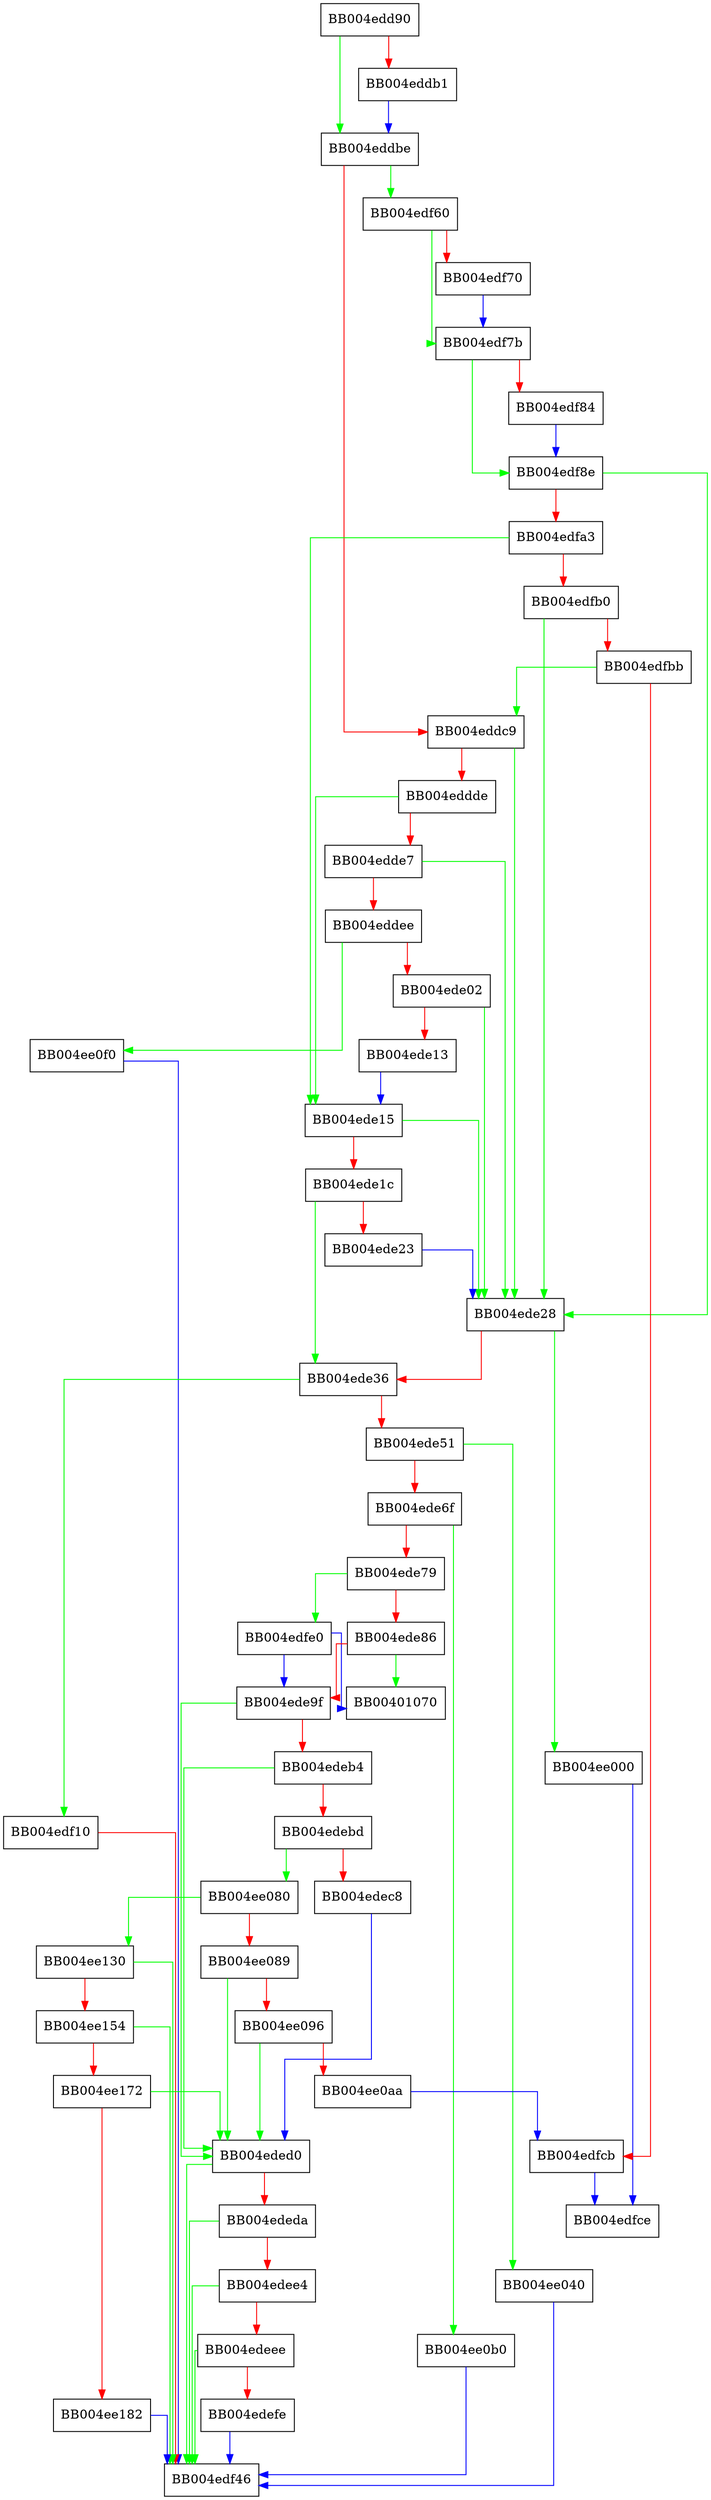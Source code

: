 digraph tls_process_finished {
  node [shape="box"];
  graph [splines=ortho];
  BB004edd90 -> BB004eddbe [color="green"];
  BB004edd90 -> BB004eddb1 [color="red"];
  BB004eddb1 -> BB004eddbe [color="blue"];
  BB004eddbe -> BB004edf60 [color="green"];
  BB004eddbe -> BB004eddc9 [color="red"];
  BB004eddc9 -> BB004ede28 [color="green"];
  BB004eddc9 -> BB004eddde [color="red"];
  BB004eddde -> BB004ede15 [color="green"];
  BB004eddde -> BB004edde7 [color="red"];
  BB004edde7 -> BB004ede28 [color="green"];
  BB004edde7 -> BB004eddee [color="red"];
  BB004eddee -> BB004ee0f0 [color="green"];
  BB004eddee -> BB004ede02 [color="red"];
  BB004ede02 -> BB004ede28 [color="green"];
  BB004ede02 -> BB004ede13 [color="red"];
  BB004ede13 -> BB004ede15 [color="blue"];
  BB004ede15 -> BB004ede28 [color="green"];
  BB004ede15 -> BB004ede1c [color="red"];
  BB004ede1c -> BB004ede36 [color="green"];
  BB004ede1c -> BB004ede23 [color="red"];
  BB004ede23 -> BB004ede28 [color="blue"];
  BB004ede28 -> BB004ee000 [color="green"];
  BB004ede28 -> BB004ede36 [color="red"];
  BB004ede36 -> BB004edf10 [color="green"];
  BB004ede36 -> BB004ede51 [color="red"];
  BB004ede51 -> BB004ee040 [color="green"];
  BB004ede51 -> BB004ede6f [color="red"];
  BB004ede6f -> BB004ee0b0 [color="green"];
  BB004ede6f -> BB004ede79 [color="red"];
  BB004ede79 -> BB004edfe0 [color="green"];
  BB004ede79 -> BB004ede86 [color="red"];
  BB004ede86 -> BB00401070 [color="green"];
  BB004ede86 -> BB004ede9f [color="red"];
  BB004ede9f -> BB004eded0 [color="green"];
  BB004ede9f -> BB004edeb4 [color="red"];
  BB004edeb4 -> BB004eded0 [color="green"];
  BB004edeb4 -> BB004edebd [color="red"];
  BB004edebd -> BB004ee080 [color="green"];
  BB004edebd -> BB004edec8 [color="red"];
  BB004edec8 -> BB004eded0 [color="blue"];
  BB004eded0 -> BB004edf46 [color="green"];
  BB004eded0 -> BB004ededa [color="red"];
  BB004ededa -> BB004edf46 [color="green"];
  BB004ededa -> BB004edee4 [color="red"];
  BB004edee4 -> BB004edf46 [color="green"];
  BB004edee4 -> BB004edeee [color="red"];
  BB004edeee -> BB004edf46 [color="green"];
  BB004edeee -> BB004edefe [color="red"];
  BB004edefe -> BB004edf46 [color="blue"];
  BB004edf10 -> BB004edf46 [color="red"];
  BB004edf60 -> BB004edf7b [color="green"];
  BB004edf60 -> BB004edf70 [color="red"];
  BB004edf70 -> BB004edf7b [color="blue"];
  BB004edf7b -> BB004edf8e [color="green"];
  BB004edf7b -> BB004edf84 [color="red"];
  BB004edf84 -> BB004edf8e [color="blue"];
  BB004edf8e -> BB004ede28 [color="green"];
  BB004edf8e -> BB004edfa3 [color="red"];
  BB004edfa3 -> BB004ede15 [color="green"];
  BB004edfa3 -> BB004edfb0 [color="red"];
  BB004edfb0 -> BB004ede28 [color="green"];
  BB004edfb0 -> BB004edfbb [color="red"];
  BB004edfbb -> BB004eddc9 [color="green"];
  BB004edfbb -> BB004edfcb [color="red"];
  BB004edfcb -> BB004edfce [color="blue"];
  BB004edfe0 -> BB00401070 [color="blue"];
  BB004edfe0 -> BB004ede9f [color="blue"];
  BB004ee000 -> BB004edfce [color="blue"];
  BB004ee040 -> BB004edf46 [color="blue"];
  BB004ee080 -> BB004ee130 [color="green"];
  BB004ee080 -> BB004ee089 [color="red"];
  BB004ee089 -> BB004eded0 [color="green"];
  BB004ee089 -> BB004ee096 [color="red"];
  BB004ee096 -> BB004eded0 [color="green"];
  BB004ee096 -> BB004ee0aa [color="red"];
  BB004ee0aa -> BB004edfcb [color="blue"];
  BB004ee0b0 -> BB004edf46 [color="blue"];
  BB004ee0f0 -> BB004edf46 [color="blue"];
  BB004ee130 -> BB004edf46 [color="green"];
  BB004ee130 -> BB004ee154 [color="red"];
  BB004ee154 -> BB004edf46 [color="green"];
  BB004ee154 -> BB004ee172 [color="red"];
  BB004ee172 -> BB004eded0 [color="green"];
  BB004ee172 -> BB004ee182 [color="red"];
  BB004ee182 -> BB004edf46 [color="blue"];
}